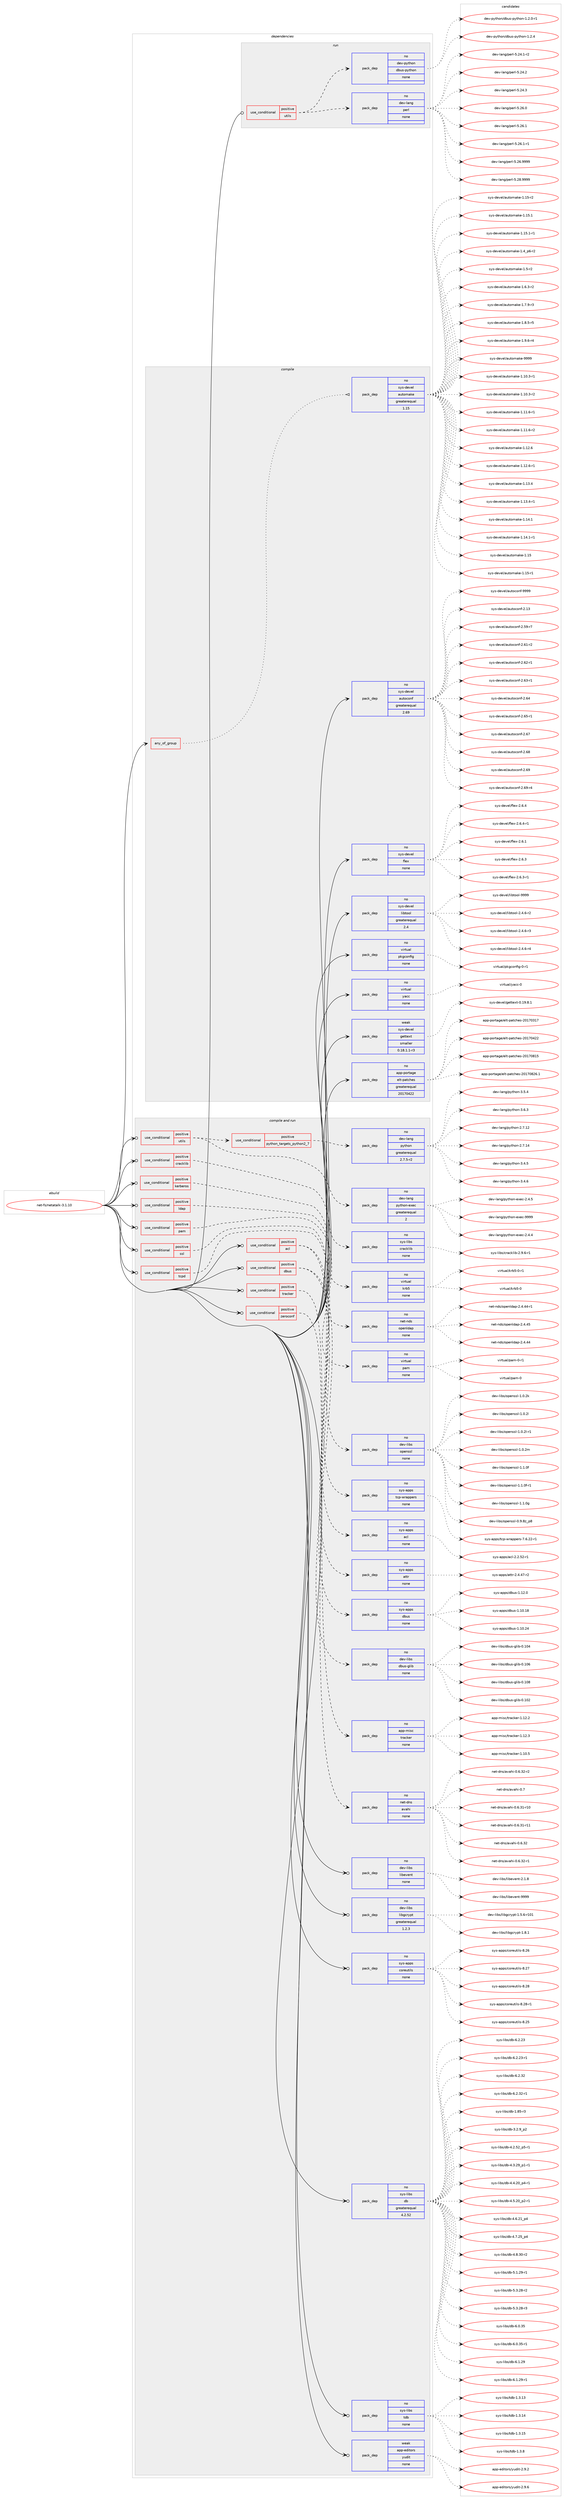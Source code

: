 digraph prolog {

# *************
# Graph options
# *************

newrank=true;
concentrate=true;
compound=true;
graph [rankdir=LR,fontname=Helvetica,fontsize=10,ranksep=1.5];#, ranksep=2.5, nodesep=0.2];
edge  [arrowhead=vee];
node  [fontname=Helvetica,fontsize=10];

# **********
# The ebuild
# **********

subgraph cluster_leftcol {
color=gray;
rank=same;
label=<<i>ebuild</i>>;
id [label="net-fs/netatalk-3.1.10", color=red, width=4, href="../net-fs/netatalk-3.1.10.svg"];
}

# ****************
# The dependencies
# ****************

subgraph cluster_midcol {
color=gray;
label=<<i>dependencies</i>>;
subgraph cluster_compile {
fillcolor="#eeeeee";
style=filled;
label=<<i>compile</i>>;
subgraph any6599 {
dependency409596 [label=<<TABLE BORDER="0" CELLBORDER="1" CELLSPACING="0" CELLPADDING="4"><TR><TD CELLPADDING="10">any_of_group</TD></TR></TABLE>>, shape=none, color=red];subgraph pack301490 {
dependency409597 [label=<<TABLE BORDER="0" CELLBORDER="1" CELLSPACING="0" CELLPADDING="4" WIDTH="220"><TR><TD ROWSPAN="6" CELLPADDING="30">pack_dep</TD></TR><TR><TD WIDTH="110">no</TD></TR><TR><TD>sys-devel</TD></TR><TR><TD>automake</TD></TR><TR><TD>greaterequal</TD></TR><TR><TD>1.15</TD></TR></TABLE>>, shape=none, color=blue];
}
dependency409596:e -> dependency409597:w [weight=20,style="dotted",arrowhead="oinv"];
}
id:e -> dependency409596:w [weight=20,style="solid",arrowhead="vee"];
subgraph pack301491 {
dependency409598 [label=<<TABLE BORDER="0" CELLBORDER="1" CELLSPACING="0" CELLPADDING="4" WIDTH="220"><TR><TD ROWSPAN="6" CELLPADDING="30">pack_dep</TD></TR><TR><TD WIDTH="110">no</TD></TR><TR><TD>app-portage</TD></TR><TR><TD>elt-patches</TD></TR><TR><TD>greaterequal</TD></TR><TR><TD>20170422</TD></TR></TABLE>>, shape=none, color=blue];
}
id:e -> dependency409598:w [weight=20,style="solid",arrowhead="vee"];
subgraph pack301492 {
dependency409599 [label=<<TABLE BORDER="0" CELLBORDER="1" CELLSPACING="0" CELLPADDING="4" WIDTH="220"><TR><TD ROWSPAN="6" CELLPADDING="30">pack_dep</TD></TR><TR><TD WIDTH="110">no</TD></TR><TR><TD>sys-devel</TD></TR><TR><TD>autoconf</TD></TR><TR><TD>greaterequal</TD></TR><TR><TD>2.69</TD></TR></TABLE>>, shape=none, color=blue];
}
id:e -> dependency409599:w [weight=20,style="solid",arrowhead="vee"];
subgraph pack301493 {
dependency409600 [label=<<TABLE BORDER="0" CELLBORDER="1" CELLSPACING="0" CELLPADDING="4" WIDTH="220"><TR><TD ROWSPAN="6" CELLPADDING="30">pack_dep</TD></TR><TR><TD WIDTH="110">no</TD></TR><TR><TD>sys-devel</TD></TR><TR><TD>flex</TD></TR><TR><TD>none</TD></TR><TR><TD></TD></TR></TABLE>>, shape=none, color=blue];
}
id:e -> dependency409600:w [weight=20,style="solid",arrowhead="vee"];
subgraph pack301494 {
dependency409601 [label=<<TABLE BORDER="0" CELLBORDER="1" CELLSPACING="0" CELLPADDING="4" WIDTH="220"><TR><TD ROWSPAN="6" CELLPADDING="30">pack_dep</TD></TR><TR><TD WIDTH="110">no</TD></TR><TR><TD>sys-devel</TD></TR><TR><TD>libtool</TD></TR><TR><TD>greaterequal</TD></TR><TR><TD>2.4</TD></TR></TABLE>>, shape=none, color=blue];
}
id:e -> dependency409601:w [weight=20,style="solid",arrowhead="vee"];
subgraph pack301495 {
dependency409602 [label=<<TABLE BORDER="0" CELLBORDER="1" CELLSPACING="0" CELLPADDING="4" WIDTH="220"><TR><TD ROWSPAN="6" CELLPADDING="30">pack_dep</TD></TR><TR><TD WIDTH="110">no</TD></TR><TR><TD>virtual</TD></TR><TR><TD>pkgconfig</TD></TR><TR><TD>none</TD></TR><TR><TD></TD></TR></TABLE>>, shape=none, color=blue];
}
id:e -> dependency409602:w [weight=20,style="solid",arrowhead="vee"];
subgraph pack301496 {
dependency409603 [label=<<TABLE BORDER="0" CELLBORDER="1" CELLSPACING="0" CELLPADDING="4" WIDTH="220"><TR><TD ROWSPAN="6" CELLPADDING="30">pack_dep</TD></TR><TR><TD WIDTH="110">no</TD></TR><TR><TD>virtual</TD></TR><TR><TD>yacc</TD></TR><TR><TD>none</TD></TR><TR><TD></TD></TR></TABLE>>, shape=none, color=blue];
}
id:e -> dependency409603:w [weight=20,style="solid",arrowhead="vee"];
subgraph pack301497 {
dependency409604 [label=<<TABLE BORDER="0" CELLBORDER="1" CELLSPACING="0" CELLPADDING="4" WIDTH="220"><TR><TD ROWSPAN="6" CELLPADDING="30">pack_dep</TD></TR><TR><TD WIDTH="110">weak</TD></TR><TR><TD>sys-devel</TD></TR><TR><TD>gettext</TD></TR><TR><TD>smaller</TD></TR><TR><TD>0.18.1.1-r3</TD></TR></TABLE>>, shape=none, color=blue];
}
id:e -> dependency409604:w [weight=20,style="solid",arrowhead="vee"];
}
subgraph cluster_compileandrun {
fillcolor="#eeeeee";
style=filled;
label=<<i>compile and run</i>>;
subgraph cond101319 {
dependency409605 [label=<<TABLE BORDER="0" CELLBORDER="1" CELLSPACING="0" CELLPADDING="4"><TR><TD ROWSPAN="3" CELLPADDING="10">use_conditional</TD></TR><TR><TD>positive</TD></TR><TR><TD>acl</TD></TR></TABLE>>, shape=none, color=red];
subgraph pack301498 {
dependency409606 [label=<<TABLE BORDER="0" CELLBORDER="1" CELLSPACING="0" CELLPADDING="4" WIDTH="220"><TR><TD ROWSPAN="6" CELLPADDING="30">pack_dep</TD></TR><TR><TD WIDTH="110">no</TD></TR><TR><TD>sys-apps</TD></TR><TR><TD>attr</TD></TR><TR><TD>none</TD></TR><TR><TD></TD></TR></TABLE>>, shape=none, color=blue];
}
dependency409605:e -> dependency409606:w [weight=20,style="dashed",arrowhead="vee"];
subgraph pack301499 {
dependency409607 [label=<<TABLE BORDER="0" CELLBORDER="1" CELLSPACING="0" CELLPADDING="4" WIDTH="220"><TR><TD ROWSPAN="6" CELLPADDING="30">pack_dep</TD></TR><TR><TD WIDTH="110">no</TD></TR><TR><TD>sys-apps</TD></TR><TR><TD>acl</TD></TR><TR><TD>none</TD></TR><TR><TD></TD></TR></TABLE>>, shape=none, color=blue];
}
dependency409605:e -> dependency409607:w [weight=20,style="dashed",arrowhead="vee"];
}
id:e -> dependency409605:w [weight=20,style="solid",arrowhead="odotvee"];
subgraph cond101320 {
dependency409608 [label=<<TABLE BORDER="0" CELLBORDER="1" CELLSPACING="0" CELLPADDING="4"><TR><TD ROWSPAN="3" CELLPADDING="10">use_conditional</TD></TR><TR><TD>positive</TD></TR><TR><TD>cracklib</TD></TR></TABLE>>, shape=none, color=red];
subgraph pack301500 {
dependency409609 [label=<<TABLE BORDER="0" CELLBORDER="1" CELLSPACING="0" CELLPADDING="4" WIDTH="220"><TR><TD ROWSPAN="6" CELLPADDING="30">pack_dep</TD></TR><TR><TD WIDTH="110">no</TD></TR><TR><TD>sys-libs</TD></TR><TR><TD>cracklib</TD></TR><TR><TD>none</TD></TR><TR><TD></TD></TR></TABLE>>, shape=none, color=blue];
}
dependency409608:e -> dependency409609:w [weight=20,style="dashed",arrowhead="vee"];
}
id:e -> dependency409608:w [weight=20,style="solid",arrowhead="odotvee"];
subgraph cond101321 {
dependency409610 [label=<<TABLE BORDER="0" CELLBORDER="1" CELLSPACING="0" CELLPADDING="4"><TR><TD ROWSPAN="3" CELLPADDING="10">use_conditional</TD></TR><TR><TD>positive</TD></TR><TR><TD>dbus</TD></TR></TABLE>>, shape=none, color=red];
subgraph pack301501 {
dependency409611 [label=<<TABLE BORDER="0" CELLBORDER="1" CELLSPACING="0" CELLPADDING="4" WIDTH="220"><TR><TD ROWSPAN="6" CELLPADDING="30">pack_dep</TD></TR><TR><TD WIDTH="110">no</TD></TR><TR><TD>sys-apps</TD></TR><TR><TD>dbus</TD></TR><TR><TD>none</TD></TR><TR><TD></TD></TR></TABLE>>, shape=none, color=blue];
}
dependency409610:e -> dependency409611:w [weight=20,style="dashed",arrowhead="vee"];
subgraph pack301502 {
dependency409612 [label=<<TABLE BORDER="0" CELLBORDER="1" CELLSPACING="0" CELLPADDING="4" WIDTH="220"><TR><TD ROWSPAN="6" CELLPADDING="30">pack_dep</TD></TR><TR><TD WIDTH="110">no</TD></TR><TR><TD>dev-libs</TD></TR><TR><TD>dbus-glib</TD></TR><TR><TD>none</TD></TR><TR><TD></TD></TR></TABLE>>, shape=none, color=blue];
}
dependency409610:e -> dependency409612:w [weight=20,style="dashed",arrowhead="vee"];
}
id:e -> dependency409610:w [weight=20,style="solid",arrowhead="odotvee"];
subgraph cond101322 {
dependency409613 [label=<<TABLE BORDER="0" CELLBORDER="1" CELLSPACING="0" CELLPADDING="4"><TR><TD ROWSPAN="3" CELLPADDING="10">use_conditional</TD></TR><TR><TD>positive</TD></TR><TR><TD>kerberos</TD></TR></TABLE>>, shape=none, color=red];
subgraph pack301503 {
dependency409614 [label=<<TABLE BORDER="0" CELLBORDER="1" CELLSPACING="0" CELLPADDING="4" WIDTH="220"><TR><TD ROWSPAN="6" CELLPADDING="30">pack_dep</TD></TR><TR><TD WIDTH="110">no</TD></TR><TR><TD>virtual</TD></TR><TR><TD>krb5</TD></TR><TR><TD>none</TD></TR><TR><TD></TD></TR></TABLE>>, shape=none, color=blue];
}
dependency409613:e -> dependency409614:w [weight=20,style="dashed",arrowhead="vee"];
}
id:e -> dependency409613:w [weight=20,style="solid",arrowhead="odotvee"];
subgraph cond101323 {
dependency409615 [label=<<TABLE BORDER="0" CELLBORDER="1" CELLSPACING="0" CELLPADDING="4"><TR><TD ROWSPAN="3" CELLPADDING="10">use_conditional</TD></TR><TR><TD>positive</TD></TR><TR><TD>ldap</TD></TR></TABLE>>, shape=none, color=red];
subgraph pack301504 {
dependency409616 [label=<<TABLE BORDER="0" CELLBORDER="1" CELLSPACING="0" CELLPADDING="4" WIDTH="220"><TR><TD ROWSPAN="6" CELLPADDING="30">pack_dep</TD></TR><TR><TD WIDTH="110">no</TD></TR><TR><TD>net-nds</TD></TR><TR><TD>openldap</TD></TR><TR><TD>none</TD></TR><TR><TD></TD></TR></TABLE>>, shape=none, color=blue];
}
dependency409615:e -> dependency409616:w [weight=20,style="dashed",arrowhead="vee"];
}
id:e -> dependency409615:w [weight=20,style="solid",arrowhead="odotvee"];
subgraph cond101324 {
dependency409617 [label=<<TABLE BORDER="0" CELLBORDER="1" CELLSPACING="0" CELLPADDING="4"><TR><TD ROWSPAN="3" CELLPADDING="10">use_conditional</TD></TR><TR><TD>positive</TD></TR><TR><TD>pam</TD></TR></TABLE>>, shape=none, color=red];
subgraph pack301505 {
dependency409618 [label=<<TABLE BORDER="0" CELLBORDER="1" CELLSPACING="0" CELLPADDING="4" WIDTH="220"><TR><TD ROWSPAN="6" CELLPADDING="30">pack_dep</TD></TR><TR><TD WIDTH="110">no</TD></TR><TR><TD>virtual</TD></TR><TR><TD>pam</TD></TR><TR><TD>none</TD></TR><TR><TD></TD></TR></TABLE>>, shape=none, color=blue];
}
dependency409617:e -> dependency409618:w [weight=20,style="dashed",arrowhead="vee"];
}
id:e -> dependency409617:w [weight=20,style="solid",arrowhead="odotvee"];
subgraph cond101325 {
dependency409619 [label=<<TABLE BORDER="0" CELLBORDER="1" CELLSPACING="0" CELLPADDING="4"><TR><TD ROWSPAN="3" CELLPADDING="10">use_conditional</TD></TR><TR><TD>positive</TD></TR><TR><TD>ssl</TD></TR></TABLE>>, shape=none, color=red];
subgraph pack301506 {
dependency409620 [label=<<TABLE BORDER="0" CELLBORDER="1" CELLSPACING="0" CELLPADDING="4" WIDTH="220"><TR><TD ROWSPAN="6" CELLPADDING="30">pack_dep</TD></TR><TR><TD WIDTH="110">no</TD></TR><TR><TD>dev-libs</TD></TR><TR><TD>openssl</TD></TR><TR><TD>none</TD></TR><TR><TD></TD></TR></TABLE>>, shape=none, color=blue];
}
dependency409619:e -> dependency409620:w [weight=20,style="dashed",arrowhead="vee"];
}
id:e -> dependency409619:w [weight=20,style="solid",arrowhead="odotvee"];
subgraph cond101326 {
dependency409621 [label=<<TABLE BORDER="0" CELLBORDER="1" CELLSPACING="0" CELLPADDING="4"><TR><TD ROWSPAN="3" CELLPADDING="10">use_conditional</TD></TR><TR><TD>positive</TD></TR><TR><TD>tcpd</TD></TR></TABLE>>, shape=none, color=red];
subgraph pack301507 {
dependency409622 [label=<<TABLE BORDER="0" CELLBORDER="1" CELLSPACING="0" CELLPADDING="4" WIDTH="220"><TR><TD ROWSPAN="6" CELLPADDING="30">pack_dep</TD></TR><TR><TD WIDTH="110">no</TD></TR><TR><TD>sys-apps</TD></TR><TR><TD>tcp-wrappers</TD></TR><TR><TD>none</TD></TR><TR><TD></TD></TR></TABLE>>, shape=none, color=blue];
}
dependency409621:e -> dependency409622:w [weight=20,style="dashed",arrowhead="vee"];
}
id:e -> dependency409621:w [weight=20,style="solid",arrowhead="odotvee"];
subgraph cond101327 {
dependency409623 [label=<<TABLE BORDER="0" CELLBORDER="1" CELLSPACING="0" CELLPADDING="4"><TR><TD ROWSPAN="3" CELLPADDING="10">use_conditional</TD></TR><TR><TD>positive</TD></TR><TR><TD>tracker</TD></TR></TABLE>>, shape=none, color=red];
subgraph pack301508 {
dependency409624 [label=<<TABLE BORDER="0" CELLBORDER="1" CELLSPACING="0" CELLPADDING="4" WIDTH="220"><TR><TD ROWSPAN="6" CELLPADDING="30">pack_dep</TD></TR><TR><TD WIDTH="110">no</TD></TR><TR><TD>app-misc</TD></TR><TR><TD>tracker</TD></TR><TR><TD>none</TD></TR><TR><TD></TD></TR></TABLE>>, shape=none, color=blue];
}
dependency409623:e -> dependency409624:w [weight=20,style="dashed",arrowhead="vee"];
}
id:e -> dependency409623:w [weight=20,style="solid",arrowhead="odotvee"];
subgraph cond101328 {
dependency409625 [label=<<TABLE BORDER="0" CELLBORDER="1" CELLSPACING="0" CELLPADDING="4"><TR><TD ROWSPAN="3" CELLPADDING="10">use_conditional</TD></TR><TR><TD>positive</TD></TR><TR><TD>utils</TD></TR></TABLE>>, shape=none, color=red];
subgraph cond101329 {
dependency409626 [label=<<TABLE BORDER="0" CELLBORDER="1" CELLSPACING="0" CELLPADDING="4"><TR><TD ROWSPAN="3" CELLPADDING="10">use_conditional</TD></TR><TR><TD>positive</TD></TR><TR><TD>python_targets_python2_7</TD></TR></TABLE>>, shape=none, color=red];
subgraph pack301509 {
dependency409627 [label=<<TABLE BORDER="0" CELLBORDER="1" CELLSPACING="0" CELLPADDING="4" WIDTH="220"><TR><TD ROWSPAN="6" CELLPADDING="30">pack_dep</TD></TR><TR><TD WIDTH="110">no</TD></TR><TR><TD>dev-lang</TD></TR><TR><TD>python</TD></TR><TR><TD>greaterequal</TD></TR><TR><TD>2.7.5-r2</TD></TR></TABLE>>, shape=none, color=blue];
}
dependency409626:e -> dependency409627:w [weight=20,style="dashed",arrowhead="vee"];
}
dependency409625:e -> dependency409626:w [weight=20,style="dashed",arrowhead="vee"];
subgraph pack301510 {
dependency409628 [label=<<TABLE BORDER="0" CELLBORDER="1" CELLSPACING="0" CELLPADDING="4" WIDTH="220"><TR><TD ROWSPAN="6" CELLPADDING="30">pack_dep</TD></TR><TR><TD WIDTH="110">no</TD></TR><TR><TD>dev-lang</TD></TR><TR><TD>python-exec</TD></TR><TR><TD>greaterequal</TD></TR><TR><TD>2</TD></TR></TABLE>>, shape=none, color=blue];
}
dependency409625:e -> dependency409628:w [weight=20,style="dashed",arrowhead="vee"];
}
id:e -> dependency409625:w [weight=20,style="solid",arrowhead="odotvee"];
subgraph cond101330 {
dependency409629 [label=<<TABLE BORDER="0" CELLBORDER="1" CELLSPACING="0" CELLPADDING="4"><TR><TD ROWSPAN="3" CELLPADDING="10">use_conditional</TD></TR><TR><TD>positive</TD></TR><TR><TD>zeroconf</TD></TR></TABLE>>, shape=none, color=red];
subgraph pack301511 {
dependency409630 [label=<<TABLE BORDER="0" CELLBORDER="1" CELLSPACING="0" CELLPADDING="4" WIDTH="220"><TR><TD ROWSPAN="6" CELLPADDING="30">pack_dep</TD></TR><TR><TD WIDTH="110">no</TD></TR><TR><TD>net-dns</TD></TR><TR><TD>avahi</TD></TR><TR><TD>none</TD></TR><TR><TD></TD></TR></TABLE>>, shape=none, color=blue];
}
dependency409629:e -> dependency409630:w [weight=20,style="dashed",arrowhead="vee"];
}
id:e -> dependency409629:w [weight=20,style="solid",arrowhead="odotvee"];
subgraph pack301512 {
dependency409631 [label=<<TABLE BORDER="0" CELLBORDER="1" CELLSPACING="0" CELLPADDING="4" WIDTH="220"><TR><TD ROWSPAN="6" CELLPADDING="30">pack_dep</TD></TR><TR><TD WIDTH="110">no</TD></TR><TR><TD>dev-libs</TD></TR><TR><TD>libevent</TD></TR><TR><TD>none</TD></TR><TR><TD></TD></TR></TABLE>>, shape=none, color=blue];
}
id:e -> dependency409631:w [weight=20,style="solid",arrowhead="odotvee"];
subgraph pack301513 {
dependency409632 [label=<<TABLE BORDER="0" CELLBORDER="1" CELLSPACING="0" CELLPADDING="4" WIDTH="220"><TR><TD ROWSPAN="6" CELLPADDING="30">pack_dep</TD></TR><TR><TD WIDTH="110">no</TD></TR><TR><TD>dev-libs</TD></TR><TR><TD>libgcrypt</TD></TR><TR><TD>greaterequal</TD></TR><TR><TD>1.2.3</TD></TR></TABLE>>, shape=none, color=blue];
}
id:e -> dependency409632:w [weight=20,style="solid",arrowhead="odotvee"];
subgraph pack301514 {
dependency409633 [label=<<TABLE BORDER="0" CELLBORDER="1" CELLSPACING="0" CELLPADDING="4" WIDTH="220"><TR><TD ROWSPAN="6" CELLPADDING="30">pack_dep</TD></TR><TR><TD WIDTH="110">no</TD></TR><TR><TD>sys-apps</TD></TR><TR><TD>coreutils</TD></TR><TR><TD>none</TD></TR><TR><TD></TD></TR></TABLE>>, shape=none, color=blue];
}
id:e -> dependency409633:w [weight=20,style="solid",arrowhead="odotvee"];
subgraph pack301515 {
dependency409634 [label=<<TABLE BORDER="0" CELLBORDER="1" CELLSPACING="0" CELLPADDING="4" WIDTH="220"><TR><TD ROWSPAN="6" CELLPADDING="30">pack_dep</TD></TR><TR><TD WIDTH="110">no</TD></TR><TR><TD>sys-libs</TD></TR><TR><TD>db</TD></TR><TR><TD>greaterequal</TD></TR><TR><TD>4.2.52</TD></TR></TABLE>>, shape=none, color=blue];
}
id:e -> dependency409634:w [weight=20,style="solid",arrowhead="odotvee"];
subgraph pack301516 {
dependency409635 [label=<<TABLE BORDER="0" CELLBORDER="1" CELLSPACING="0" CELLPADDING="4" WIDTH="220"><TR><TD ROWSPAN="6" CELLPADDING="30">pack_dep</TD></TR><TR><TD WIDTH="110">no</TD></TR><TR><TD>sys-libs</TD></TR><TR><TD>tdb</TD></TR><TR><TD>none</TD></TR><TR><TD></TD></TR></TABLE>>, shape=none, color=blue];
}
id:e -> dependency409635:w [weight=20,style="solid",arrowhead="odotvee"];
subgraph pack301517 {
dependency409636 [label=<<TABLE BORDER="0" CELLBORDER="1" CELLSPACING="0" CELLPADDING="4" WIDTH="220"><TR><TD ROWSPAN="6" CELLPADDING="30">pack_dep</TD></TR><TR><TD WIDTH="110">weak</TD></TR><TR><TD>app-editors</TD></TR><TR><TD>yudit</TD></TR><TR><TD>none</TD></TR><TR><TD></TD></TR></TABLE>>, shape=none, color=blue];
}
id:e -> dependency409636:w [weight=20,style="solid",arrowhead="odotvee"];
}
subgraph cluster_run {
fillcolor="#eeeeee";
style=filled;
label=<<i>run</i>>;
subgraph cond101331 {
dependency409637 [label=<<TABLE BORDER="0" CELLBORDER="1" CELLSPACING="0" CELLPADDING="4"><TR><TD ROWSPAN="3" CELLPADDING="10">use_conditional</TD></TR><TR><TD>positive</TD></TR><TR><TD>utils</TD></TR></TABLE>>, shape=none, color=red];
subgraph pack301518 {
dependency409638 [label=<<TABLE BORDER="0" CELLBORDER="1" CELLSPACING="0" CELLPADDING="4" WIDTH="220"><TR><TD ROWSPAN="6" CELLPADDING="30">pack_dep</TD></TR><TR><TD WIDTH="110">no</TD></TR><TR><TD>dev-lang</TD></TR><TR><TD>perl</TD></TR><TR><TD>none</TD></TR><TR><TD></TD></TR></TABLE>>, shape=none, color=blue];
}
dependency409637:e -> dependency409638:w [weight=20,style="dashed",arrowhead="vee"];
subgraph pack301519 {
dependency409639 [label=<<TABLE BORDER="0" CELLBORDER="1" CELLSPACING="0" CELLPADDING="4" WIDTH="220"><TR><TD ROWSPAN="6" CELLPADDING="30">pack_dep</TD></TR><TR><TD WIDTH="110">no</TD></TR><TR><TD>dev-python</TD></TR><TR><TD>dbus-python</TD></TR><TR><TD>none</TD></TR><TR><TD></TD></TR></TABLE>>, shape=none, color=blue];
}
dependency409637:e -> dependency409639:w [weight=20,style="dashed",arrowhead="vee"];
}
id:e -> dependency409637:w [weight=20,style="solid",arrowhead="odot"];
}
}

# **************
# The candidates
# **************

subgraph cluster_choices {
rank=same;
color=gray;
label=<<i>candidates</i>>;

subgraph choice301490 {
color=black;
nodesep=1;
choice11512111545100101118101108479711711611110997107101454946494846514511449 [label="sys-devel/automake-1.10.3-r1", color=red, width=4,href="../sys-devel/automake-1.10.3-r1.svg"];
choice11512111545100101118101108479711711611110997107101454946494846514511450 [label="sys-devel/automake-1.10.3-r2", color=red, width=4,href="../sys-devel/automake-1.10.3-r2.svg"];
choice11512111545100101118101108479711711611110997107101454946494946544511449 [label="sys-devel/automake-1.11.6-r1", color=red, width=4,href="../sys-devel/automake-1.11.6-r1.svg"];
choice11512111545100101118101108479711711611110997107101454946494946544511450 [label="sys-devel/automake-1.11.6-r2", color=red, width=4,href="../sys-devel/automake-1.11.6-r2.svg"];
choice1151211154510010111810110847971171161111099710710145494649504654 [label="sys-devel/automake-1.12.6", color=red, width=4,href="../sys-devel/automake-1.12.6.svg"];
choice11512111545100101118101108479711711611110997107101454946495046544511449 [label="sys-devel/automake-1.12.6-r1", color=red, width=4,href="../sys-devel/automake-1.12.6-r1.svg"];
choice1151211154510010111810110847971171161111099710710145494649514652 [label="sys-devel/automake-1.13.4", color=red, width=4,href="../sys-devel/automake-1.13.4.svg"];
choice11512111545100101118101108479711711611110997107101454946495146524511449 [label="sys-devel/automake-1.13.4-r1", color=red, width=4,href="../sys-devel/automake-1.13.4-r1.svg"];
choice1151211154510010111810110847971171161111099710710145494649524649 [label="sys-devel/automake-1.14.1", color=red, width=4,href="../sys-devel/automake-1.14.1.svg"];
choice11512111545100101118101108479711711611110997107101454946495246494511449 [label="sys-devel/automake-1.14.1-r1", color=red, width=4,href="../sys-devel/automake-1.14.1-r1.svg"];
choice115121115451001011181011084797117116111109971071014549464953 [label="sys-devel/automake-1.15", color=red, width=4,href="../sys-devel/automake-1.15.svg"];
choice1151211154510010111810110847971171161111099710710145494649534511449 [label="sys-devel/automake-1.15-r1", color=red, width=4,href="../sys-devel/automake-1.15-r1.svg"];
choice1151211154510010111810110847971171161111099710710145494649534511450 [label="sys-devel/automake-1.15-r2", color=red, width=4,href="../sys-devel/automake-1.15-r2.svg"];
choice1151211154510010111810110847971171161111099710710145494649534649 [label="sys-devel/automake-1.15.1", color=red, width=4,href="../sys-devel/automake-1.15.1.svg"];
choice11512111545100101118101108479711711611110997107101454946495346494511449 [label="sys-devel/automake-1.15.1-r1", color=red, width=4,href="../sys-devel/automake-1.15.1-r1.svg"];
choice115121115451001011181011084797117116111109971071014549465295112544511450 [label="sys-devel/automake-1.4_p6-r2", color=red, width=4,href="../sys-devel/automake-1.4_p6-r2.svg"];
choice11512111545100101118101108479711711611110997107101454946534511450 [label="sys-devel/automake-1.5-r2", color=red, width=4,href="../sys-devel/automake-1.5-r2.svg"];
choice115121115451001011181011084797117116111109971071014549465446514511450 [label="sys-devel/automake-1.6.3-r2", color=red, width=4,href="../sys-devel/automake-1.6.3-r2.svg"];
choice115121115451001011181011084797117116111109971071014549465546574511451 [label="sys-devel/automake-1.7.9-r3", color=red, width=4,href="../sys-devel/automake-1.7.9-r3.svg"];
choice115121115451001011181011084797117116111109971071014549465646534511453 [label="sys-devel/automake-1.8.5-r5", color=red, width=4,href="../sys-devel/automake-1.8.5-r5.svg"];
choice115121115451001011181011084797117116111109971071014549465746544511452 [label="sys-devel/automake-1.9.6-r4", color=red, width=4,href="../sys-devel/automake-1.9.6-r4.svg"];
choice115121115451001011181011084797117116111109971071014557575757 [label="sys-devel/automake-9999", color=red, width=4,href="../sys-devel/automake-9999.svg"];
dependency409597:e -> choice11512111545100101118101108479711711611110997107101454946494846514511449:w [style=dotted,weight="100"];
dependency409597:e -> choice11512111545100101118101108479711711611110997107101454946494846514511450:w [style=dotted,weight="100"];
dependency409597:e -> choice11512111545100101118101108479711711611110997107101454946494946544511449:w [style=dotted,weight="100"];
dependency409597:e -> choice11512111545100101118101108479711711611110997107101454946494946544511450:w [style=dotted,weight="100"];
dependency409597:e -> choice1151211154510010111810110847971171161111099710710145494649504654:w [style=dotted,weight="100"];
dependency409597:e -> choice11512111545100101118101108479711711611110997107101454946495046544511449:w [style=dotted,weight="100"];
dependency409597:e -> choice1151211154510010111810110847971171161111099710710145494649514652:w [style=dotted,weight="100"];
dependency409597:e -> choice11512111545100101118101108479711711611110997107101454946495146524511449:w [style=dotted,weight="100"];
dependency409597:e -> choice1151211154510010111810110847971171161111099710710145494649524649:w [style=dotted,weight="100"];
dependency409597:e -> choice11512111545100101118101108479711711611110997107101454946495246494511449:w [style=dotted,weight="100"];
dependency409597:e -> choice115121115451001011181011084797117116111109971071014549464953:w [style=dotted,weight="100"];
dependency409597:e -> choice1151211154510010111810110847971171161111099710710145494649534511449:w [style=dotted,weight="100"];
dependency409597:e -> choice1151211154510010111810110847971171161111099710710145494649534511450:w [style=dotted,weight="100"];
dependency409597:e -> choice1151211154510010111810110847971171161111099710710145494649534649:w [style=dotted,weight="100"];
dependency409597:e -> choice11512111545100101118101108479711711611110997107101454946495346494511449:w [style=dotted,weight="100"];
dependency409597:e -> choice115121115451001011181011084797117116111109971071014549465295112544511450:w [style=dotted,weight="100"];
dependency409597:e -> choice11512111545100101118101108479711711611110997107101454946534511450:w [style=dotted,weight="100"];
dependency409597:e -> choice115121115451001011181011084797117116111109971071014549465446514511450:w [style=dotted,weight="100"];
dependency409597:e -> choice115121115451001011181011084797117116111109971071014549465546574511451:w [style=dotted,weight="100"];
dependency409597:e -> choice115121115451001011181011084797117116111109971071014549465646534511453:w [style=dotted,weight="100"];
dependency409597:e -> choice115121115451001011181011084797117116111109971071014549465746544511452:w [style=dotted,weight="100"];
dependency409597:e -> choice115121115451001011181011084797117116111109971071014557575757:w [style=dotted,weight="100"];
}
subgraph choice301491 {
color=black;
nodesep=1;
choice97112112451121111141169710310147101108116451129711699104101115455048495548514955 [label="app-portage/elt-patches-20170317", color=red, width=4,href="../app-portage/elt-patches-20170317.svg"];
choice97112112451121111141169710310147101108116451129711699104101115455048495548525050 [label="app-portage/elt-patches-20170422", color=red, width=4,href="../app-portage/elt-patches-20170422.svg"];
choice97112112451121111141169710310147101108116451129711699104101115455048495548564953 [label="app-portage/elt-patches-20170815", color=red, width=4,href="../app-portage/elt-patches-20170815.svg"];
choice971121124511211111411697103101471011081164511297116991041011154550484955485650544649 [label="app-portage/elt-patches-20170826.1", color=red, width=4,href="../app-portage/elt-patches-20170826.1.svg"];
dependency409598:e -> choice97112112451121111141169710310147101108116451129711699104101115455048495548514955:w [style=dotted,weight="100"];
dependency409598:e -> choice97112112451121111141169710310147101108116451129711699104101115455048495548525050:w [style=dotted,weight="100"];
dependency409598:e -> choice97112112451121111141169710310147101108116451129711699104101115455048495548564953:w [style=dotted,weight="100"];
dependency409598:e -> choice971121124511211111411697103101471011081164511297116991041011154550484955485650544649:w [style=dotted,weight="100"];
}
subgraph choice301492 {
color=black;
nodesep=1;
choice115121115451001011181011084797117116111991111101024550464951 [label="sys-devel/autoconf-2.13", color=red, width=4,href="../sys-devel/autoconf-2.13.svg"];
choice1151211154510010111810110847971171161119911111010245504653574511455 [label="sys-devel/autoconf-2.59-r7", color=red, width=4,href="../sys-devel/autoconf-2.59-r7.svg"];
choice1151211154510010111810110847971171161119911111010245504654494511450 [label="sys-devel/autoconf-2.61-r2", color=red, width=4,href="../sys-devel/autoconf-2.61-r2.svg"];
choice1151211154510010111810110847971171161119911111010245504654504511449 [label="sys-devel/autoconf-2.62-r1", color=red, width=4,href="../sys-devel/autoconf-2.62-r1.svg"];
choice1151211154510010111810110847971171161119911111010245504654514511449 [label="sys-devel/autoconf-2.63-r1", color=red, width=4,href="../sys-devel/autoconf-2.63-r1.svg"];
choice115121115451001011181011084797117116111991111101024550465452 [label="sys-devel/autoconf-2.64", color=red, width=4,href="../sys-devel/autoconf-2.64.svg"];
choice1151211154510010111810110847971171161119911111010245504654534511449 [label="sys-devel/autoconf-2.65-r1", color=red, width=4,href="../sys-devel/autoconf-2.65-r1.svg"];
choice115121115451001011181011084797117116111991111101024550465455 [label="sys-devel/autoconf-2.67", color=red, width=4,href="../sys-devel/autoconf-2.67.svg"];
choice115121115451001011181011084797117116111991111101024550465456 [label="sys-devel/autoconf-2.68", color=red, width=4,href="../sys-devel/autoconf-2.68.svg"];
choice115121115451001011181011084797117116111991111101024550465457 [label="sys-devel/autoconf-2.69", color=red, width=4,href="../sys-devel/autoconf-2.69.svg"];
choice1151211154510010111810110847971171161119911111010245504654574511452 [label="sys-devel/autoconf-2.69-r4", color=red, width=4,href="../sys-devel/autoconf-2.69-r4.svg"];
choice115121115451001011181011084797117116111991111101024557575757 [label="sys-devel/autoconf-9999", color=red, width=4,href="../sys-devel/autoconf-9999.svg"];
dependency409599:e -> choice115121115451001011181011084797117116111991111101024550464951:w [style=dotted,weight="100"];
dependency409599:e -> choice1151211154510010111810110847971171161119911111010245504653574511455:w [style=dotted,weight="100"];
dependency409599:e -> choice1151211154510010111810110847971171161119911111010245504654494511450:w [style=dotted,weight="100"];
dependency409599:e -> choice1151211154510010111810110847971171161119911111010245504654504511449:w [style=dotted,weight="100"];
dependency409599:e -> choice1151211154510010111810110847971171161119911111010245504654514511449:w [style=dotted,weight="100"];
dependency409599:e -> choice115121115451001011181011084797117116111991111101024550465452:w [style=dotted,weight="100"];
dependency409599:e -> choice1151211154510010111810110847971171161119911111010245504654534511449:w [style=dotted,weight="100"];
dependency409599:e -> choice115121115451001011181011084797117116111991111101024550465455:w [style=dotted,weight="100"];
dependency409599:e -> choice115121115451001011181011084797117116111991111101024550465456:w [style=dotted,weight="100"];
dependency409599:e -> choice115121115451001011181011084797117116111991111101024550465457:w [style=dotted,weight="100"];
dependency409599:e -> choice1151211154510010111810110847971171161119911111010245504654574511452:w [style=dotted,weight="100"];
dependency409599:e -> choice115121115451001011181011084797117116111991111101024557575757:w [style=dotted,weight="100"];
}
subgraph choice301493 {
color=black;
nodesep=1;
choice1151211154510010111810110847102108101120455046544649 [label="sys-devel/flex-2.6.1", color=red, width=4,href="../sys-devel/flex-2.6.1.svg"];
choice1151211154510010111810110847102108101120455046544651 [label="sys-devel/flex-2.6.3", color=red, width=4,href="../sys-devel/flex-2.6.3.svg"];
choice11512111545100101118101108471021081011204550465446514511449 [label="sys-devel/flex-2.6.3-r1", color=red, width=4,href="../sys-devel/flex-2.6.3-r1.svg"];
choice1151211154510010111810110847102108101120455046544652 [label="sys-devel/flex-2.6.4", color=red, width=4,href="../sys-devel/flex-2.6.4.svg"];
choice11512111545100101118101108471021081011204550465446524511449 [label="sys-devel/flex-2.6.4-r1", color=red, width=4,href="../sys-devel/flex-2.6.4-r1.svg"];
dependency409600:e -> choice1151211154510010111810110847102108101120455046544649:w [style=dotted,weight="100"];
dependency409600:e -> choice1151211154510010111810110847102108101120455046544651:w [style=dotted,weight="100"];
dependency409600:e -> choice11512111545100101118101108471021081011204550465446514511449:w [style=dotted,weight="100"];
dependency409600:e -> choice1151211154510010111810110847102108101120455046544652:w [style=dotted,weight="100"];
dependency409600:e -> choice11512111545100101118101108471021081011204550465446524511449:w [style=dotted,weight="100"];
}
subgraph choice301494 {
color=black;
nodesep=1;
choice1151211154510010111810110847108105981161111111084550465246544511450 [label="sys-devel/libtool-2.4.6-r2", color=red, width=4,href="../sys-devel/libtool-2.4.6-r2.svg"];
choice1151211154510010111810110847108105981161111111084550465246544511451 [label="sys-devel/libtool-2.4.6-r3", color=red, width=4,href="../sys-devel/libtool-2.4.6-r3.svg"];
choice1151211154510010111810110847108105981161111111084550465246544511452 [label="sys-devel/libtool-2.4.6-r4", color=red, width=4,href="../sys-devel/libtool-2.4.6-r4.svg"];
choice1151211154510010111810110847108105981161111111084557575757 [label="sys-devel/libtool-9999", color=red, width=4,href="../sys-devel/libtool-9999.svg"];
dependency409601:e -> choice1151211154510010111810110847108105981161111111084550465246544511450:w [style=dotted,weight="100"];
dependency409601:e -> choice1151211154510010111810110847108105981161111111084550465246544511451:w [style=dotted,weight="100"];
dependency409601:e -> choice1151211154510010111810110847108105981161111111084550465246544511452:w [style=dotted,weight="100"];
dependency409601:e -> choice1151211154510010111810110847108105981161111111084557575757:w [style=dotted,weight="100"];
}
subgraph choice301495 {
color=black;
nodesep=1;
choice11810511411611797108471121071039911111010210510345484511449 [label="virtual/pkgconfig-0-r1", color=red, width=4,href="../virtual/pkgconfig-0-r1.svg"];
dependency409602:e -> choice11810511411611797108471121071039911111010210510345484511449:w [style=dotted,weight="100"];
}
subgraph choice301496 {
color=black;
nodesep=1;
choice11810511411611797108471219799994548 [label="virtual/yacc-0", color=red, width=4,href="../virtual/yacc-0.svg"];
dependency409603:e -> choice11810511411611797108471219799994548:w [style=dotted,weight="100"];
}
subgraph choice301497 {
color=black;
nodesep=1;
choice1151211154510010111810110847103101116116101120116454846495746564649 [label="sys-devel/gettext-0.19.8.1", color=red, width=4,href="../sys-devel/gettext-0.19.8.1.svg"];
dependency409604:e -> choice1151211154510010111810110847103101116116101120116454846495746564649:w [style=dotted,weight="100"];
}
subgraph choice301498 {
color=black;
nodesep=1;
choice11512111545971121121154797116116114455046524652554511450 [label="sys-apps/attr-2.4.47-r2", color=red, width=4,href="../sys-apps/attr-2.4.47-r2.svg"];
dependency409606:e -> choice11512111545971121121154797116116114455046524652554511450:w [style=dotted,weight="100"];
}
subgraph choice301499 {
color=black;
nodesep=1;
choice1151211154597112112115479799108455046504653504511449 [label="sys-apps/acl-2.2.52-r1", color=red, width=4,href="../sys-apps/acl-2.2.52-r1.svg"];
dependency409607:e -> choice1151211154597112112115479799108455046504653504511449:w [style=dotted,weight="100"];
}
subgraph choice301500 {
color=black;
nodesep=1;
choice115121115451081059811547991149799107108105984550465746544511449 [label="sys-libs/cracklib-2.9.6-r1", color=red, width=4,href="../sys-libs/cracklib-2.9.6-r1.svg"];
dependency409609:e -> choice115121115451081059811547991149799107108105984550465746544511449:w [style=dotted,weight="100"];
}
subgraph choice301501 {
color=black;
nodesep=1;
choice115121115459711211211547100981171154549464948464956 [label="sys-apps/dbus-1.10.18", color=red, width=4,href="../sys-apps/dbus-1.10.18.svg"];
choice115121115459711211211547100981171154549464948465052 [label="sys-apps/dbus-1.10.24", color=red, width=4,href="../sys-apps/dbus-1.10.24.svg"];
choice1151211154597112112115471009811711545494649504648 [label="sys-apps/dbus-1.12.0", color=red, width=4,href="../sys-apps/dbus-1.12.0.svg"];
dependency409611:e -> choice115121115459711211211547100981171154549464948464956:w [style=dotted,weight="100"];
dependency409611:e -> choice115121115459711211211547100981171154549464948465052:w [style=dotted,weight="100"];
dependency409611:e -> choice1151211154597112112115471009811711545494649504648:w [style=dotted,weight="100"];
}
subgraph choice301502 {
color=black;
nodesep=1;
choice100101118451081059811547100981171154510310810598454846494850 [label="dev-libs/dbus-glib-0.102", color=red, width=4,href="../dev-libs/dbus-glib-0.102.svg"];
choice100101118451081059811547100981171154510310810598454846494852 [label="dev-libs/dbus-glib-0.104", color=red, width=4,href="../dev-libs/dbus-glib-0.104.svg"];
choice100101118451081059811547100981171154510310810598454846494854 [label="dev-libs/dbus-glib-0.106", color=red, width=4,href="../dev-libs/dbus-glib-0.106.svg"];
choice100101118451081059811547100981171154510310810598454846494856 [label="dev-libs/dbus-glib-0.108", color=red, width=4,href="../dev-libs/dbus-glib-0.108.svg"];
dependency409612:e -> choice100101118451081059811547100981171154510310810598454846494850:w [style=dotted,weight="100"];
dependency409612:e -> choice100101118451081059811547100981171154510310810598454846494852:w [style=dotted,weight="100"];
dependency409612:e -> choice100101118451081059811547100981171154510310810598454846494854:w [style=dotted,weight="100"];
dependency409612:e -> choice100101118451081059811547100981171154510310810598454846494856:w [style=dotted,weight="100"];
}
subgraph choice301503 {
color=black;
nodesep=1;
choice118105114116117971084710711498534548 [label="virtual/krb5-0", color=red, width=4,href="../virtual/krb5-0.svg"];
choice1181051141161179710847107114985345484511449 [label="virtual/krb5-0-r1", color=red, width=4,href="../virtual/krb5-0-r1.svg"];
dependency409614:e -> choice118105114116117971084710711498534548:w [style=dotted,weight="100"];
dependency409614:e -> choice1181051141161179710847107114985345484511449:w [style=dotted,weight="100"];
}
subgraph choice301504 {
color=black;
nodesep=1;
choice11010111645110100115471111121011101081009711245504652465252 [label="net-nds/openldap-2.4.44", color=red, width=4,href="../net-nds/openldap-2.4.44.svg"];
choice110101116451101001154711111210111010810097112455046524652524511449 [label="net-nds/openldap-2.4.44-r1", color=red, width=4,href="../net-nds/openldap-2.4.44-r1.svg"];
choice11010111645110100115471111121011101081009711245504652465253 [label="net-nds/openldap-2.4.45", color=red, width=4,href="../net-nds/openldap-2.4.45.svg"];
dependency409616:e -> choice11010111645110100115471111121011101081009711245504652465252:w [style=dotted,weight="100"];
dependency409616:e -> choice110101116451101001154711111210111010810097112455046524652524511449:w [style=dotted,weight="100"];
dependency409616:e -> choice11010111645110100115471111121011101081009711245504652465253:w [style=dotted,weight="100"];
}
subgraph choice301505 {
color=black;
nodesep=1;
choice1181051141161179710847112971094548 [label="virtual/pam-0", color=red, width=4,href="../virtual/pam-0.svg"];
choice11810511411611797108471129710945484511449 [label="virtual/pam-0-r1", color=red, width=4,href="../virtual/pam-0-r1.svg"];
dependency409618:e -> choice1181051141161179710847112971094548:w [style=dotted,weight="100"];
dependency409618:e -> choice11810511411611797108471129710945484511449:w [style=dotted,weight="100"];
}
subgraph choice301506 {
color=black;
nodesep=1;
choice1001011184510810598115471111121011101151151084548465746561229511256 [label="dev-libs/openssl-0.9.8z_p8", color=red, width=4,href="../dev-libs/openssl-0.9.8z_p8.svg"];
choice100101118451081059811547111112101110115115108454946484650107 [label="dev-libs/openssl-1.0.2k", color=red, width=4,href="../dev-libs/openssl-1.0.2k.svg"];
choice100101118451081059811547111112101110115115108454946484650108 [label="dev-libs/openssl-1.0.2l", color=red, width=4,href="../dev-libs/openssl-1.0.2l.svg"];
choice1001011184510810598115471111121011101151151084549464846501084511449 [label="dev-libs/openssl-1.0.2l-r1", color=red, width=4,href="../dev-libs/openssl-1.0.2l-r1.svg"];
choice100101118451081059811547111112101110115115108454946484650109 [label="dev-libs/openssl-1.0.2m", color=red, width=4,href="../dev-libs/openssl-1.0.2m.svg"];
choice100101118451081059811547111112101110115115108454946494648102 [label="dev-libs/openssl-1.1.0f", color=red, width=4,href="../dev-libs/openssl-1.1.0f.svg"];
choice1001011184510810598115471111121011101151151084549464946481024511449 [label="dev-libs/openssl-1.1.0f-r1", color=red, width=4,href="../dev-libs/openssl-1.1.0f-r1.svg"];
choice100101118451081059811547111112101110115115108454946494648103 [label="dev-libs/openssl-1.1.0g", color=red, width=4,href="../dev-libs/openssl-1.1.0g.svg"];
dependency409620:e -> choice1001011184510810598115471111121011101151151084548465746561229511256:w [style=dotted,weight="100"];
dependency409620:e -> choice100101118451081059811547111112101110115115108454946484650107:w [style=dotted,weight="100"];
dependency409620:e -> choice100101118451081059811547111112101110115115108454946484650108:w [style=dotted,weight="100"];
dependency409620:e -> choice1001011184510810598115471111121011101151151084549464846501084511449:w [style=dotted,weight="100"];
dependency409620:e -> choice100101118451081059811547111112101110115115108454946484650109:w [style=dotted,weight="100"];
dependency409620:e -> choice100101118451081059811547111112101110115115108454946494648102:w [style=dotted,weight="100"];
dependency409620:e -> choice1001011184510810598115471111121011101151151084549464946481024511449:w [style=dotted,weight="100"];
dependency409620:e -> choice100101118451081059811547111112101110115115108454946494648103:w [style=dotted,weight="100"];
}
subgraph choice301507 {
color=black;
nodesep=1;
choice115121115459711211211547116991124511911497112112101114115455546544650504511449 [label="sys-apps/tcp-wrappers-7.6.22-r1", color=red, width=4,href="../sys-apps/tcp-wrappers-7.6.22-r1.svg"];
dependency409622:e -> choice115121115459711211211547116991124511911497112112101114115455546544650504511449:w [style=dotted,weight="100"];
}
subgraph choice301508 {
color=black;
nodesep=1;
choice97112112451091051159947116114979910710111445494649484653 [label="app-misc/tracker-1.10.5", color=red, width=4,href="../app-misc/tracker-1.10.5.svg"];
choice97112112451091051159947116114979910710111445494649504650 [label="app-misc/tracker-1.12.2", color=red, width=4,href="../app-misc/tracker-1.12.2.svg"];
choice97112112451091051159947116114979910710111445494649504651 [label="app-misc/tracker-1.12.3", color=red, width=4,href="../app-misc/tracker-1.12.3.svg"];
dependency409624:e -> choice97112112451091051159947116114979910710111445494649484653:w [style=dotted,weight="100"];
dependency409624:e -> choice97112112451091051159947116114979910710111445494649504650:w [style=dotted,weight="100"];
dependency409624:e -> choice97112112451091051159947116114979910710111445494649504651:w [style=dotted,weight="100"];
}
subgraph choice301509 {
color=black;
nodesep=1;
choice10010111845108971101034711212111610411111045504655464950 [label="dev-lang/python-2.7.12", color=red, width=4,href="../dev-lang/python-2.7.12.svg"];
choice10010111845108971101034711212111610411111045504655464952 [label="dev-lang/python-2.7.14", color=red, width=4,href="../dev-lang/python-2.7.14.svg"];
choice100101118451089711010347112121116104111110455146524653 [label="dev-lang/python-3.4.5", color=red, width=4,href="../dev-lang/python-3.4.5.svg"];
choice100101118451089711010347112121116104111110455146524654 [label="dev-lang/python-3.4.6", color=red, width=4,href="../dev-lang/python-3.4.6.svg"];
choice100101118451089711010347112121116104111110455146534652 [label="dev-lang/python-3.5.4", color=red, width=4,href="../dev-lang/python-3.5.4.svg"];
choice100101118451089711010347112121116104111110455146544651 [label="dev-lang/python-3.6.3", color=red, width=4,href="../dev-lang/python-3.6.3.svg"];
dependency409627:e -> choice10010111845108971101034711212111610411111045504655464950:w [style=dotted,weight="100"];
dependency409627:e -> choice10010111845108971101034711212111610411111045504655464952:w [style=dotted,weight="100"];
dependency409627:e -> choice100101118451089711010347112121116104111110455146524653:w [style=dotted,weight="100"];
dependency409627:e -> choice100101118451089711010347112121116104111110455146524654:w [style=dotted,weight="100"];
dependency409627:e -> choice100101118451089711010347112121116104111110455146534652:w [style=dotted,weight="100"];
dependency409627:e -> choice100101118451089711010347112121116104111110455146544651:w [style=dotted,weight="100"];
}
subgraph choice301510 {
color=black;
nodesep=1;
choice1001011184510897110103471121211161041111104510112010199455046524652 [label="dev-lang/python-exec-2.4.4", color=red, width=4,href="../dev-lang/python-exec-2.4.4.svg"];
choice1001011184510897110103471121211161041111104510112010199455046524653 [label="dev-lang/python-exec-2.4.5", color=red, width=4,href="../dev-lang/python-exec-2.4.5.svg"];
choice10010111845108971101034711212111610411111045101120101994557575757 [label="dev-lang/python-exec-9999", color=red, width=4,href="../dev-lang/python-exec-9999.svg"];
dependency409628:e -> choice1001011184510897110103471121211161041111104510112010199455046524652:w [style=dotted,weight="100"];
dependency409628:e -> choice1001011184510897110103471121211161041111104510112010199455046524653:w [style=dotted,weight="100"];
dependency409628:e -> choice10010111845108971101034711212111610411111045101120101994557575757:w [style=dotted,weight="100"];
}
subgraph choice301511 {
color=black;
nodesep=1;
choice1101011164510011011547971189710410545484654465149451144948 [label="net-dns/avahi-0.6.31-r10", color=red, width=4,href="../net-dns/avahi-0.6.31-r10.svg"];
choice1101011164510011011547971189710410545484654465149451144949 [label="net-dns/avahi-0.6.31-r11", color=red, width=4,href="../net-dns/avahi-0.6.31-r11.svg"];
choice1101011164510011011547971189710410545484654465150 [label="net-dns/avahi-0.6.32", color=red, width=4,href="../net-dns/avahi-0.6.32.svg"];
choice11010111645100110115479711897104105454846544651504511449 [label="net-dns/avahi-0.6.32-r1", color=red, width=4,href="../net-dns/avahi-0.6.32-r1.svg"];
choice11010111645100110115479711897104105454846544651504511450 [label="net-dns/avahi-0.6.32-r2", color=red, width=4,href="../net-dns/avahi-0.6.32-r2.svg"];
choice1101011164510011011547971189710410545484655 [label="net-dns/avahi-0.7", color=red, width=4,href="../net-dns/avahi-0.7.svg"];
dependency409630:e -> choice1101011164510011011547971189710410545484654465149451144948:w [style=dotted,weight="100"];
dependency409630:e -> choice1101011164510011011547971189710410545484654465149451144949:w [style=dotted,weight="100"];
dependency409630:e -> choice1101011164510011011547971189710410545484654465150:w [style=dotted,weight="100"];
dependency409630:e -> choice11010111645100110115479711897104105454846544651504511449:w [style=dotted,weight="100"];
dependency409630:e -> choice11010111645100110115479711897104105454846544651504511450:w [style=dotted,weight="100"];
dependency409630:e -> choice1101011164510011011547971189710410545484655:w [style=dotted,weight="100"];
}
subgraph choice301512 {
color=black;
nodesep=1;
choice10010111845108105981154710810598101118101110116455046494656 [label="dev-libs/libevent-2.1.8", color=red, width=4,href="../dev-libs/libevent-2.1.8.svg"];
choice100101118451081059811547108105981011181011101164557575757 [label="dev-libs/libevent-9999", color=red, width=4,href="../dev-libs/libevent-9999.svg"];
dependency409631:e -> choice10010111845108105981154710810598101118101110116455046494656:w [style=dotted,weight="100"];
dependency409631:e -> choice100101118451081059811547108105981011181011101164557575757:w [style=dotted,weight="100"];
}
subgraph choice301513 {
color=black;
nodesep=1;
choice100101118451081059811547108105981039911412111211645494653465445114494849 [label="dev-libs/libgcrypt-1.5.6-r101", color=red, width=4,href="../dev-libs/libgcrypt-1.5.6-r101.svg"];
choice1001011184510810598115471081059810399114121112116454946564649 [label="dev-libs/libgcrypt-1.8.1", color=red, width=4,href="../dev-libs/libgcrypt-1.8.1.svg"];
dependency409632:e -> choice100101118451081059811547108105981039911412111211645494653465445114494849:w [style=dotted,weight="100"];
dependency409632:e -> choice1001011184510810598115471081059810399114121112116454946564649:w [style=dotted,weight="100"];
}
subgraph choice301514 {
color=black;
nodesep=1;
choice115121115459711211211547991111141011171161051081154556465053 [label="sys-apps/coreutils-8.25", color=red, width=4,href="../sys-apps/coreutils-8.25.svg"];
choice115121115459711211211547991111141011171161051081154556465054 [label="sys-apps/coreutils-8.26", color=red, width=4,href="../sys-apps/coreutils-8.26.svg"];
choice115121115459711211211547991111141011171161051081154556465055 [label="sys-apps/coreutils-8.27", color=red, width=4,href="../sys-apps/coreutils-8.27.svg"];
choice115121115459711211211547991111141011171161051081154556465056 [label="sys-apps/coreutils-8.28", color=red, width=4,href="../sys-apps/coreutils-8.28.svg"];
choice1151211154597112112115479911111410111711610510811545564650564511449 [label="sys-apps/coreutils-8.28-r1", color=red, width=4,href="../sys-apps/coreutils-8.28-r1.svg"];
dependency409633:e -> choice115121115459711211211547991111141011171161051081154556465053:w [style=dotted,weight="100"];
dependency409633:e -> choice115121115459711211211547991111141011171161051081154556465054:w [style=dotted,weight="100"];
dependency409633:e -> choice115121115459711211211547991111141011171161051081154556465055:w [style=dotted,weight="100"];
dependency409633:e -> choice115121115459711211211547991111141011171161051081154556465056:w [style=dotted,weight="100"];
dependency409633:e -> choice1151211154597112112115479911111410111711610510811545564650564511449:w [style=dotted,weight="100"];
}
subgraph choice301515 {
color=black;
nodesep=1;
choice1151211154510810598115471009845494656534511451 [label="sys-libs/db-1.85-r3", color=red, width=4,href="../sys-libs/db-1.85-r3.svg"];
choice115121115451081059811547100984551465046579511250 [label="sys-libs/db-3.2.9_p2", color=red, width=4,href="../sys-libs/db-3.2.9_p2.svg"];
choice115121115451081059811547100984552465046535095112534511449 [label="sys-libs/db-4.2.52_p5-r1", color=red, width=4,href="../sys-libs/db-4.2.52_p5-r1.svg"];
choice115121115451081059811547100984552465146505795112494511449 [label="sys-libs/db-4.3.29_p1-r1", color=red, width=4,href="../sys-libs/db-4.3.29_p1-r1.svg"];
choice115121115451081059811547100984552465246504895112524511449 [label="sys-libs/db-4.4.20_p4-r1", color=red, width=4,href="../sys-libs/db-4.4.20_p4-r1.svg"];
choice115121115451081059811547100984552465346504895112504511449 [label="sys-libs/db-4.5.20_p2-r1", color=red, width=4,href="../sys-libs/db-4.5.20_p2-r1.svg"];
choice11512111545108105981154710098455246544650499511252 [label="sys-libs/db-4.6.21_p4", color=red, width=4,href="../sys-libs/db-4.6.21_p4.svg"];
choice11512111545108105981154710098455246554650539511252 [label="sys-libs/db-4.7.25_p4", color=red, width=4,href="../sys-libs/db-4.7.25_p4.svg"];
choice11512111545108105981154710098455246564651484511450 [label="sys-libs/db-4.8.30-r2", color=red, width=4,href="../sys-libs/db-4.8.30-r2.svg"];
choice11512111545108105981154710098455346494650574511449 [label="sys-libs/db-5.1.29-r1", color=red, width=4,href="../sys-libs/db-5.1.29-r1.svg"];
choice11512111545108105981154710098455346514650564511450 [label="sys-libs/db-5.3.28-r2", color=red, width=4,href="../sys-libs/db-5.3.28-r2.svg"];
choice11512111545108105981154710098455346514650564511451 [label="sys-libs/db-5.3.28-r3", color=red, width=4,href="../sys-libs/db-5.3.28-r3.svg"];
choice1151211154510810598115471009845544648465153 [label="sys-libs/db-6.0.35", color=red, width=4,href="../sys-libs/db-6.0.35.svg"];
choice11512111545108105981154710098455446484651534511449 [label="sys-libs/db-6.0.35-r1", color=red, width=4,href="../sys-libs/db-6.0.35-r1.svg"];
choice1151211154510810598115471009845544649465057 [label="sys-libs/db-6.1.29", color=red, width=4,href="../sys-libs/db-6.1.29.svg"];
choice11512111545108105981154710098455446494650574511449 [label="sys-libs/db-6.1.29-r1", color=red, width=4,href="../sys-libs/db-6.1.29-r1.svg"];
choice1151211154510810598115471009845544650465051 [label="sys-libs/db-6.2.23", color=red, width=4,href="../sys-libs/db-6.2.23.svg"];
choice11512111545108105981154710098455446504650514511449 [label="sys-libs/db-6.2.23-r1", color=red, width=4,href="../sys-libs/db-6.2.23-r1.svg"];
choice1151211154510810598115471009845544650465150 [label="sys-libs/db-6.2.32", color=red, width=4,href="../sys-libs/db-6.2.32.svg"];
choice11512111545108105981154710098455446504651504511449 [label="sys-libs/db-6.2.32-r1", color=red, width=4,href="../sys-libs/db-6.2.32-r1.svg"];
dependency409634:e -> choice1151211154510810598115471009845494656534511451:w [style=dotted,weight="100"];
dependency409634:e -> choice115121115451081059811547100984551465046579511250:w [style=dotted,weight="100"];
dependency409634:e -> choice115121115451081059811547100984552465046535095112534511449:w [style=dotted,weight="100"];
dependency409634:e -> choice115121115451081059811547100984552465146505795112494511449:w [style=dotted,weight="100"];
dependency409634:e -> choice115121115451081059811547100984552465246504895112524511449:w [style=dotted,weight="100"];
dependency409634:e -> choice115121115451081059811547100984552465346504895112504511449:w [style=dotted,weight="100"];
dependency409634:e -> choice11512111545108105981154710098455246544650499511252:w [style=dotted,weight="100"];
dependency409634:e -> choice11512111545108105981154710098455246554650539511252:w [style=dotted,weight="100"];
dependency409634:e -> choice11512111545108105981154710098455246564651484511450:w [style=dotted,weight="100"];
dependency409634:e -> choice11512111545108105981154710098455346494650574511449:w [style=dotted,weight="100"];
dependency409634:e -> choice11512111545108105981154710098455346514650564511450:w [style=dotted,weight="100"];
dependency409634:e -> choice11512111545108105981154710098455346514650564511451:w [style=dotted,weight="100"];
dependency409634:e -> choice1151211154510810598115471009845544648465153:w [style=dotted,weight="100"];
dependency409634:e -> choice11512111545108105981154710098455446484651534511449:w [style=dotted,weight="100"];
dependency409634:e -> choice1151211154510810598115471009845544649465057:w [style=dotted,weight="100"];
dependency409634:e -> choice11512111545108105981154710098455446494650574511449:w [style=dotted,weight="100"];
dependency409634:e -> choice1151211154510810598115471009845544650465051:w [style=dotted,weight="100"];
dependency409634:e -> choice11512111545108105981154710098455446504650514511449:w [style=dotted,weight="100"];
dependency409634:e -> choice1151211154510810598115471009845544650465150:w [style=dotted,weight="100"];
dependency409634:e -> choice11512111545108105981154710098455446504651504511449:w [style=dotted,weight="100"];
}
subgraph choice301516 {
color=black;
nodesep=1;
choice1151211154510810598115471161009845494651464951 [label="sys-libs/tdb-1.3.13", color=red, width=4,href="../sys-libs/tdb-1.3.13.svg"];
choice1151211154510810598115471161009845494651464952 [label="sys-libs/tdb-1.3.14", color=red, width=4,href="../sys-libs/tdb-1.3.14.svg"];
choice1151211154510810598115471161009845494651464953 [label="sys-libs/tdb-1.3.15", color=red, width=4,href="../sys-libs/tdb-1.3.15.svg"];
choice11512111545108105981154711610098454946514656 [label="sys-libs/tdb-1.3.8", color=red, width=4,href="../sys-libs/tdb-1.3.8.svg"];
dependency409635:e -> choice1151211154510810598115471161009845494651464951:w [style=dotted,weight="100"];
dependency409635:e -> choice1151211154510810598115471161009845494651464952:w [style=dotted,weight="100"];
dependency409635:e -> choice1151211154510810598115471161009845494651464953:w [style=dotted,weight="100"];
dependency409635:e -> choice11512111545108105981154711610098454946514656:w [style=dotted,weight="100"];
}
subgraph choice301517 {
color=black;
nodesep=1;
choice971121124510110010511611111411547121117100105116455046574650 [label="app-editors/yudit-2.9.2", color=red, width=4,href="../app-editors/yudit-2.9.2.svg"];
choice971121124510110010511611111411547121117100105116455046574654 [label="app-editors/yudit-2.9.6", color=red, width=4,href="../app-editors/yudit-2.9.6.svg"];
dependency409636:e -> choice971121124510110010511611111411547121117100105116455046574650:w [style=dotted,weight="100"];
dependency409636:e -> choice971121124510110010511611111411547121117100105116455046574654:w [style=dotted,weight="100"];
}
subgraph choice301518 {
color=black;
nodesep=1;
choice100101118451089711010347112101114108455346505246494511450 [label="dev-lang/perl-5.24.1-r2", color=red, width=4,href="../dev-lang/perl-5.24.1-r2.svg"];
choice10010111845108971101034711210111410845534650524650 [label="dev-lang/perl-5.24.2", color=red, width=4,href="../dev-lang/perl-5.24.2.svg"];
choice10010111845108971101034711210111410845534650524651 [label="dev-lang/perl-5.24.3", color=red, width=4,href="../dev-lang/perl-5.24.3.svg"];
choice10010111845108971101034711210111410845534650544648 [label="dev-lang/perl-5.26.0", color=red, width=4,href="../dev-lang/perl-5.26.0.svg"];
choice10010111845108971101034711210111410845534650544649 [label="dev-lang/perl-5.26.1", color=red, width=4,href="../dev-lang/perl-5.26.1.svg"];
choice100101118451089711010347112101114108455346505446494511449 [label="dev-lang/perl-5.26.1-r1", color=red, width=4,href="../dev-lang/perl-5.26.1-r1.svg"];
choice10010111845108971101034711210111410845534650544657575757 [label="dev-lang/perl-5.26.9999", color=red, width=4,href="../dev-lang/perl-5.26.9999.svg"];
choice10010111845108971101034711210111410845534650564657575757 [label="dev-lang/perl-5.28.9999", color=red, width=4,href="../dev-lang/perl-5.28.9999.svg"];
dependency409638:e -> choice100101118451089711010347112101114108455346505246494511450:w [style=dotted,weight="100"];
dependency409638:e -> choice10010111845108971101034711210111410845534650524650:w [style=dotted,weight="100"];
dependency409638:e -> choice10010111845108971101034711210111410845534650524651:w [style=dotted,weight="100"];
dependency409638:e -> choice10010111845108971101034711210111410845534650544648:w [style=dotted,weight="100"];
dependency409638:e -> choice10010111845108971101034711210111410845534650544649:w [style=dotted,weight="100"];
dependency409638:e -> choice100101118451089711010347112101114108455346505446494511449:w [style=dotted,weight="100"];
dependency409638:e -> choice10010111845108971101034711210111410845534650544657575757:w [style=dotted,weight="100"];
dependency409638:e -> choice10010111845108971101034711210111410845534650564657575757:w [style=dotted,weight="100"];
}
subgraph choice301519 {
color=black;
nodesep=1;
choice100101118451121211161041111104710098117115451121211161041111104549465046484511449 [label="dev-python/dbus-python-1.2.0-r1", color=red, width=4,href="../dev-python/dbus-python-1.2.0-r1.svg"];
choice10010111845112121116104111110471009811711545112121116104111110454946504652 [label="dev-python/dbus-python-1.2.4", color=red, width=4,href="../dev-python/dbus-python-1.2.4.svg"];
dependency409639:e -> choice100101118451121211161041111104710098117115451121211161041111104549465046484511449:w [style=dotted,weight="100"];
dependency409639:e -> choice10010111845112121116104111110471009811711545112121116104111110454946504652:w [style=dotted,weight="100"];
}
}

}
